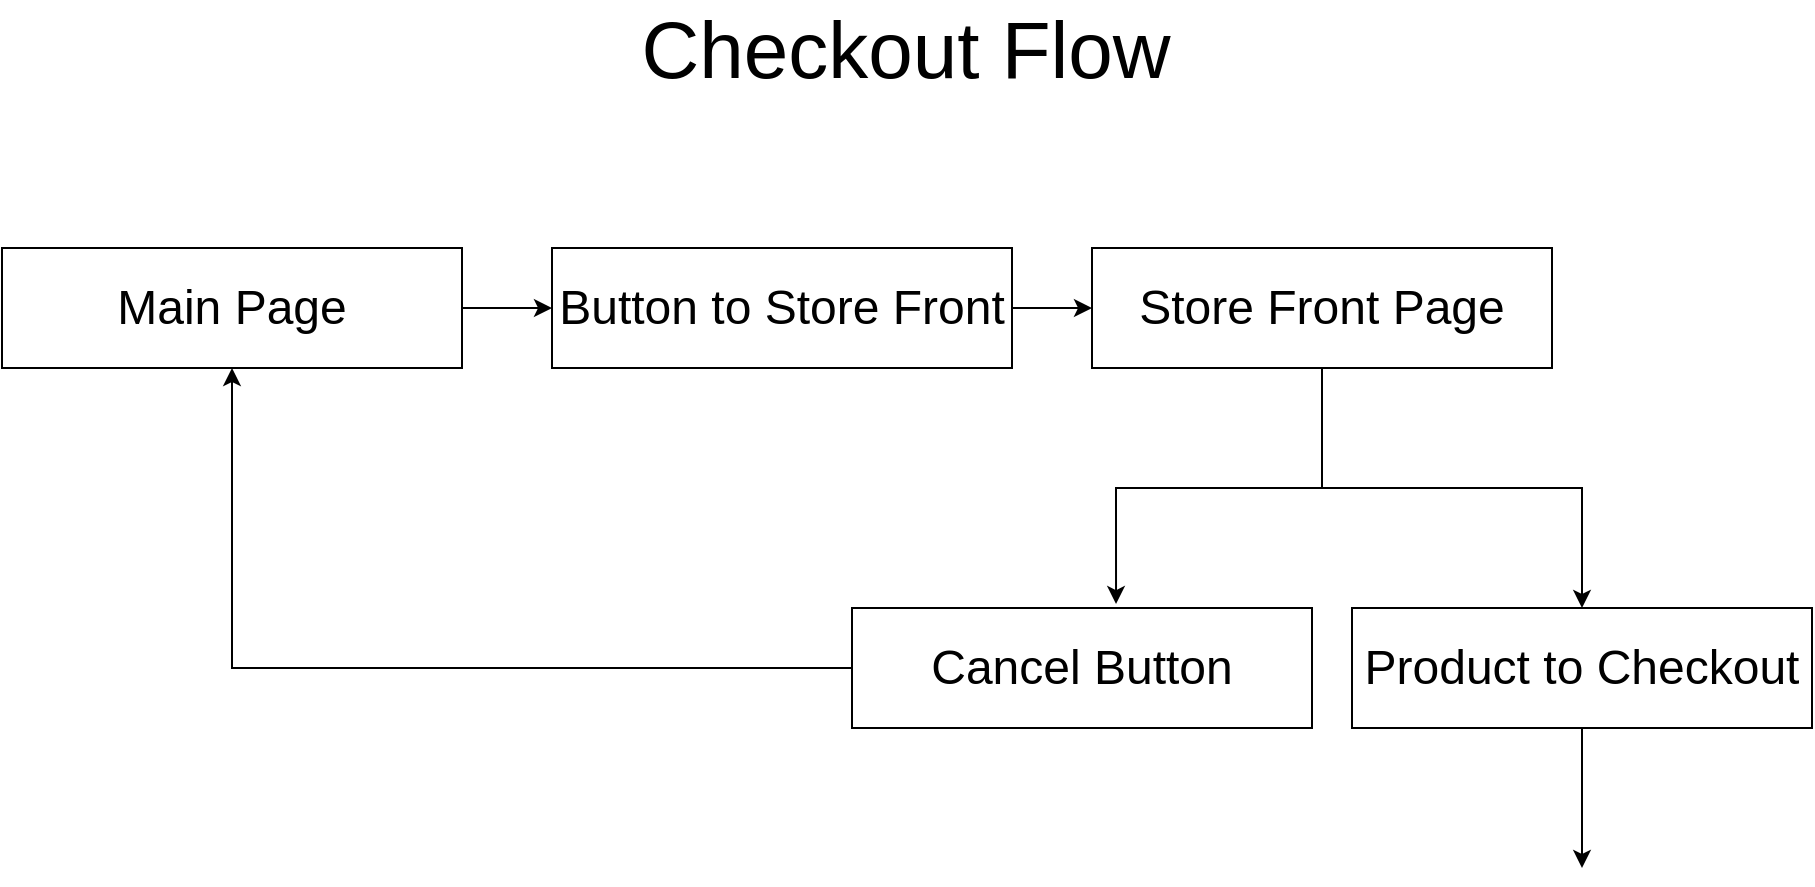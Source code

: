 <mxfile version="14.8.0" type="github"><diagram id="1823gvNZqMWfnrqas8jm" name="Page-1"><mxGraphModel dx="2272" dy="766" grid="1" gridSize="10" guides="1" tooltips="1" connect="1" arrows="1" fold="1" page="1" pageScale="1" pageWidth="850" pageHeight="1100" math="0" shadow="0"><root><mxCell id="0"/><mxCell id="1" parent="0"/><mxCell id="68yCvecKNagZvEqmV3Ml-1" value="Checkout Flow" style="text;html=1;strokeColor=none;fillColor=none;align=center;verticalAlign=middle;whiteSpace=wrap;rounded=0;fontSize=40;" parent="1" vertex="1"><mxGeometry x="255" y="70" width="340" height="20" as="geometry"/></mxCell><mxCell id="68yCvecKNagZvEqmV3Ml-9" value="" style="edgeStyle=orthogonalEdgeStyle;rounded=0;orthogonalLoop=1;jettySize=auto;html=1;fontSize=24;" parent="1" source="68yCvecKNagZvEqmV3Ml-2" target="68yCvecKNagZvEqmV3Ml-4" edge="1"><mxGeometry relative="1" as="geometry"/></mxCell><mxCell id="68yCvecKNagZvEqmV3Ml-2" value="Button to Store Front" style="rounded=0;whiteSpace=wrap;html=1;fontSize=24;" parent="1" vertex="1"><mxGeometry x="248" y="180" width="230" height="60" as="geometry"/></mxCell><mxCell id="68yCvecKNagZvEqmV3Ml-13" style="edgeStyle=orthogonalEdgeStyle;rounded=0;orthogonalLoop=1;jettySize=auto;html=1;entryX=0.574;entryY=-0.033;entryDx=0;entryDy=0;entryPerimeter=0;fontSize=24;" parent="1" source="68yCvecKNagZvEqmV3Ml-4" target="68yCvecKNagZvEqmV3Ml-5" edge="1"><mxGeometry relative="1" as="geometry"><Array as="points"><mxPoint x="633" y="300"/><mxPoint x="530" y="300"/></Array></mxGeometry></mxCell><mxCell id="68yCvecKNagZvEqmV3Ml-15" style="edgeStyle=orthogonalEdgeStyle;rounded=0;orthogonalLoop=1;jettySize=auto;html=1;entryX=0.5;entryY=0;entryDx=0;entryDy=0;fontSize=24;" parent="1" source="68yCvecKNagZvEqmV3Ml-4" target="68yCvecKNagZvEqmV3Ml-7" edge="1"><mxGeometry relative="1" as="geometry"/></mxCell><mxCell id="68yCvecKNagZvEqmV3Ml-4" value="Store Front Page" style="rounded=0;whiteSpace=wrap;html=1;fontSize=24;" parent="1" vertex="1"><mxGeometry x="518" y="180" width="230" height="60" as="geometry"/></mxCell><mxCell id="68yCvecKNagZvEqmV3Ml-16" style="edgeStyle=orthogonalEdgeStyle;rounded=0;orthogonalLoop=1;jettySize=auto;html=1;entryX=0.5;entryY=1;entryDx=0;entryDy=0;fontSize=24;" parent="1" source="68yCvecKNagZvEqmV3Ml-5" target="68yCvecKNagZvEqmV3Ml-6" edge="1"><mxGeometry relative="1" as="geometry"/></mxCell><mxCell id="68yCvecKNagZvEqmV3Ml-5" value="Cancel Button" style="rounded=0;whiteSpace=wrap;html=1;fontSize=24;" parent="1" vertex="1"><mxGeometry x="398" y="360" width="230" height="60" as="geometry"/></mxCell><mxCell id="68yCvecKNagZvEqmV3Ml-8" value="" style="edgeStyle=orthogonalEdgeStyle;rounded=0;orthogonalLoop=1;jettySize=auto;html=1;fontSize=24;" parent="1" source="68yCvecKNagZvEqmV3Ml-6" target="68yCvecKNagZvEqmV3Ml-2" edge="1"><mxGeometry relative="1" as="geometry"/></mxCell><mxCell id="68yCvecKNagZvEqmV3Ml-6" value="Main Page" style="rounded=0;whiteSpace=wrap;html=1;fontSize=24;" parent="1" vertex="1"><mxGeometry x="-27" y="180" width="230" height="60" as="geometry"/></mxCell><mxCell id="68yCvecKNagZvEqmV3Ml-17" style="edgeStyle=orthogonalEdgeStyle;rounded=0;orthogonalLoop=1;jettySize=auto;html=1;fontSize=24;" parent="1" source="68yCvecKNagZvEqmV3Ml-7" edge="1"><mxGeometry relative="1" as="geometry"><mxPoint x="763" y="490" as="targetPoint"/></mxGeometry></mxCell><mxCell id="68yCvecKNagZvEqmV3Ml-7" value="Product to Checkout" style="rounded=0;whiteSpace=wrap;html=1;fontSize=24;" parent="1" vertex="1"><mxGeometry x="648" y="360" width="230" height="60" as="geometry"/></mxCell></root></mxGraphModel></diagram></mxfile>